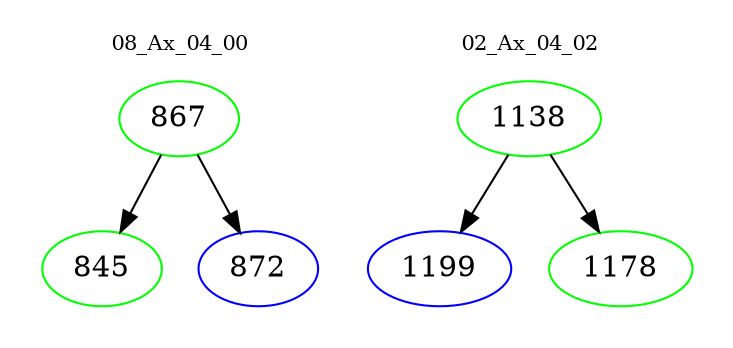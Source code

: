 digraph{
subgraph cluster_0 {
color = white
label = "08_Ax_04_00";
fontsize=10;
T0_867 [label="867", color="green"]
T0_867 -> T0_845 [color="black"]
T0_845 [label="845", color="green"]
T0_867 -> T0_872 [color="black"]
T0_872 [label="872", color="blue"]
}
subgraph cluster_1 {
color = white
label = "02_Ax_04_02";
fontsize=10;
T1_1138 [label="1138", color="green"]
T1_1138 -> T1_1199 [color="black"]
T1_1199 [label="1199", color="blue"]
T1_1138 -> T1_1178 [color="black"]
T1_1178 [label="1178", color="green"]
}
}

